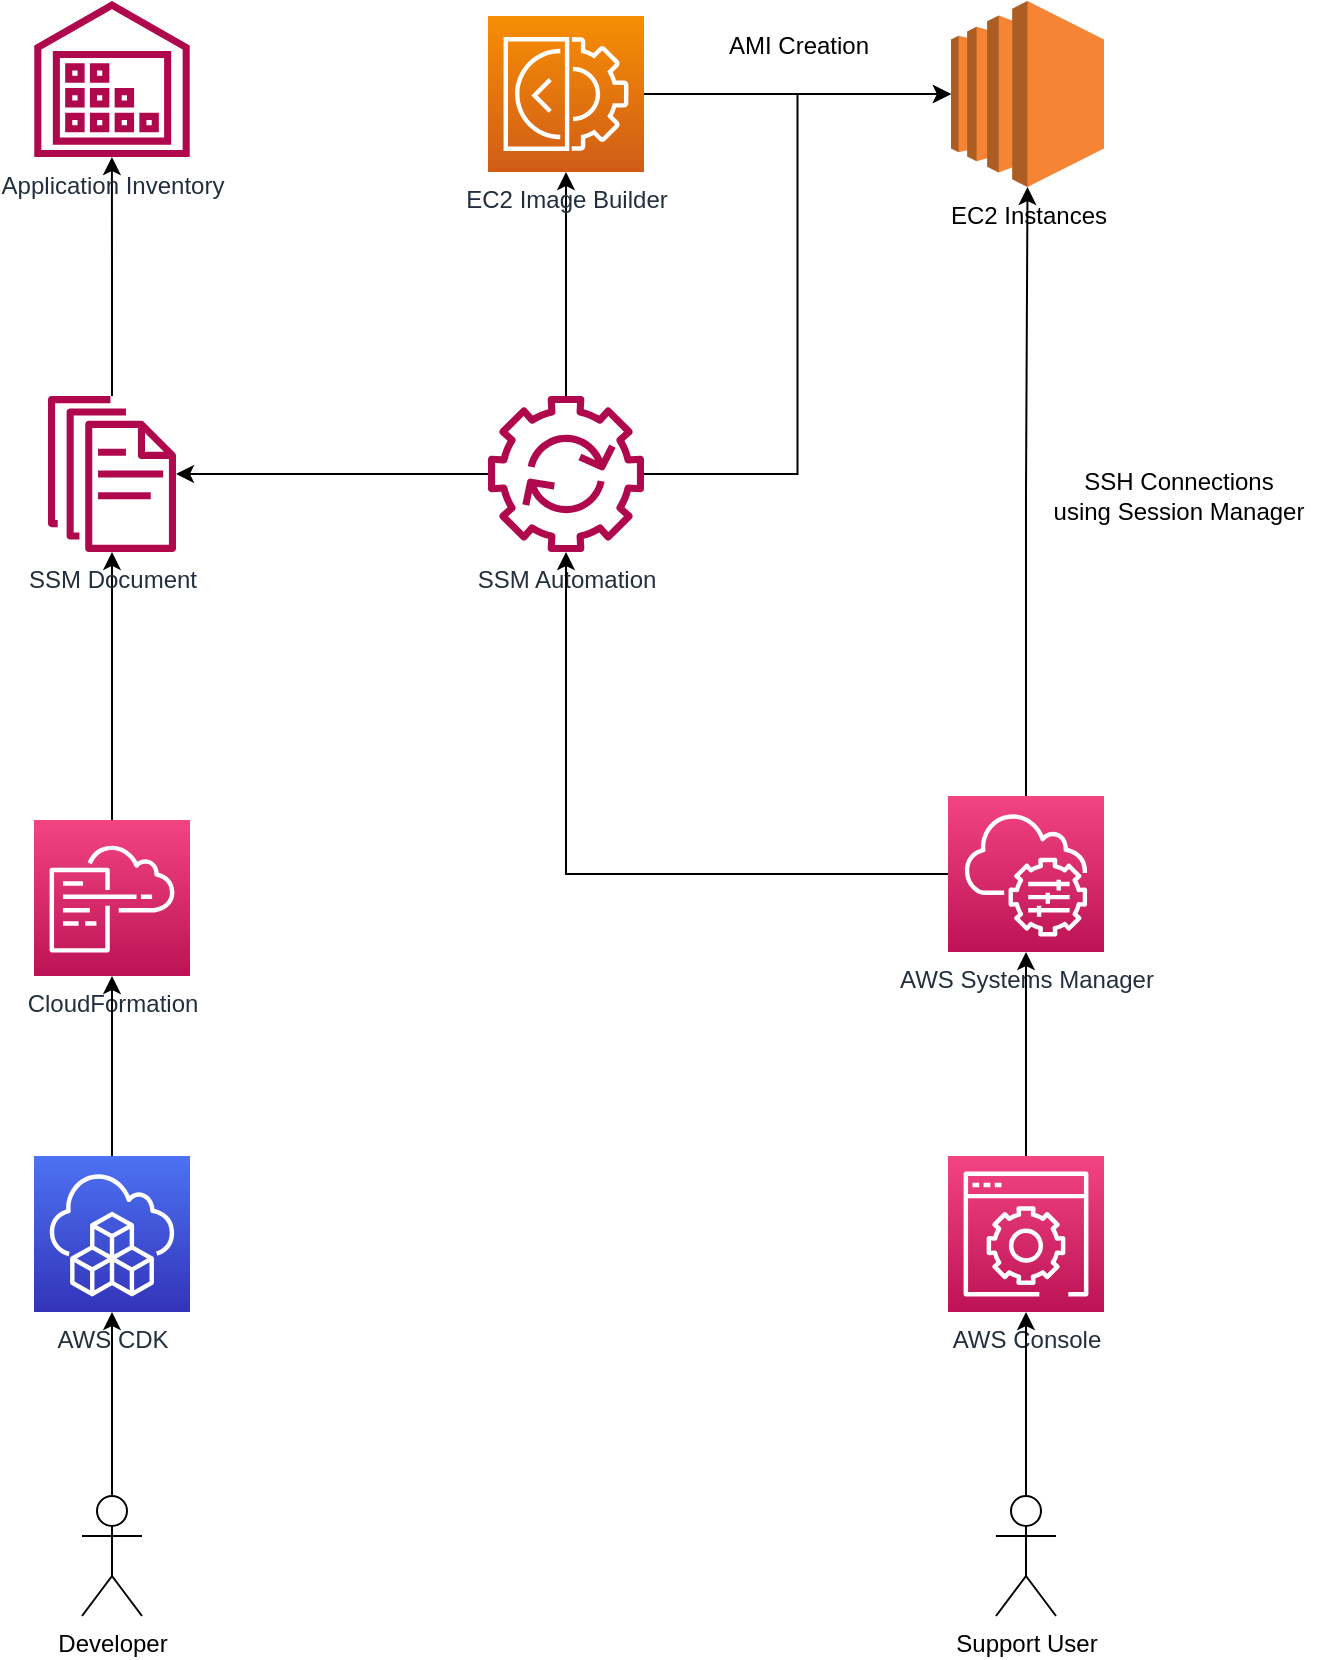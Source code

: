 <mxfile version="21.0.2" type="github">
  <diagram name="Page-1" id="kNBvir49y5RvbMxRYtU8">
    <mxGraphModel dx="794" dy="413" grid="1" gridSize="10" guides="1" tooltips="1" connect="1" arrows="1" fold="1" page="1" pageScale="1" pageWidth="1920" pageHeight="1200" math="0" shadow="0">
      <root>
        <mxCell id="0" />
        <mxCell id="1" parent="0" />
        <mxCell id="5zbs8pa0OJM7zK-rl6oV-23" style="edgeStyle=orthogonalEdgeStyle;rounded=0;orthogonalLoop=1;jettySize=auto;html=1;" edge="1" parent="1" source="5zbs8pa0OJM7zK-rl6oV-1" target="5zbs8pa0OJM7zK-rl6oV-3">
          <mxGeometry relative="1" as="geometry" />
        </mxCell>
        <mxCell id="5zbs8pa0OJM7zK-rl6oV-1" value="CloudFormation" style="sketch=0;points=[[0,0,0],[0.25,0,0],[0.5,0,0],[0.75,0,0],[1,0,0],[0,1,0],[0.25,1,0],[0.5,1,0],[0.75,1,0],[1,1,0],[0,0.25,0],[0,0.5,0],[0,0.75,0],[1,0.25,0],[1,0.5,0],[1,0.75,0]];points=[[0,0,0],[0.25,0,0],[0.5,0,0],[0.75,0,0],[1,0,0],[0,1,0],[0.25,1,0],[0.5,1,0],[0.75,1,0],[1,1,0],[0,0.25,0],[0,0.5,0],[0,0.75,0],[1,0.25,0],[1,0.5,0],[1,0.75,0]];outlineConnect=0;fontColor=#232F3E;gradientColor=#F34482;gradientDirection=north;fillColor=#BC1356;strokeColor=#ffffff;dashed=0;verticalLabelPosition=bottom;verticalAlign=top;align=center;html=1;fontSize=12;fontStyle=0;aspect=fixed;shape=mxgraph.aws4.resourceIcon;resIcon=mxgraph.aws4.cloudformation;" vertex="1" parent="1">
          <mxGeometry x="283" y="522" width="78" height="78" as="geometry" />
        </mxCell>
        <mxCell id="5zbs8pa0OJM7zK-rl6oV-29" style="edgeStyle=orthogonalEdgeStyle;rounded=0;orthogonalLoop=1;jettySize=auto;html=1;" edge="1" parent="1" source="5zbs8pa0OJM7zK-rl6oV-3" target="5zbs8pa0OJM7zK-rl6oV-7">
          <mxGeometry relative="1" as="geometry" />
        </mxCell>
        <mxCell id="5zbs8pa0OJM7zK-rl6oV-3" value="SSM Document" style="sketch=0;outlineConnect=0;fontColor=#232F3E;gradientColor=none;fillColor=#B0084D;strokeColor=none;dashed=0;verticalLabelPosition=bottom;verticalAlign=top;align=center;html=1;fontSize=12;fontStyle=0;aspect=fixed;pointerEvents=1;shape=mxgraph.aws4.documents;" vertex="1" parent="1">
          <mxGeometry x="290" y="310" width="64" height="78" as="geometry" />
        </mxCell>
        <mxCell id="5zbs8pa0OJM7zK-rl6oV-12" style="edgeStyle=orthogonalEdgeStyle;rounded=0;orthogonalLoop=1;jettySize=auto;html=1;" edge="1" parent="1" source="5zbs8pa0OJM7zK-rl6oV-4" target="5zbs8pa0OJM7zK-rl6oV-5">
          <mxGeometry relative="1" as="geometry" />
        </mxCell>
        <mxCell id="5zbs8pa0OJM7zK-rl6oV-15" style="edgeStyle=orthogonalEdgeStyle;rounded=0;orthogonalLoop=1;jettySize=auto;html=1;" edge="1" parent="1" source="5zbs8pa0OJM7zK-rl6oV-4" target="5zbs8pa0OJM7zK-rl6oV-3">
          <mxGeometry relative="1" as="geometry" />
        </mxCell>
        <mxCell id="5zbs8pa0OJM7zK-rl6oV-32" style="edgeStyle=orthogonalEdgeStyle;rounded=0;orthogonalLoop=1;jettySize=auto;html=1;entryX=0;entryY=0.5;entryDx=0;entryDy=0;entryPerimeter=0;" edge="1" parent="1" source="5zbs8pa0OJM7zK-rl6oV-4" target="5zbs8pa0OJM7zK-rl6oV-18">
          <mxGeometry relative="1" as="geometry">
            <mxPoint x="680" y="170" as="targetPoint" />
          </mxGeometry>
        </mxCell>
        <mxCell id="5zbs8pa0OJM7zK-rl6oV-4" value="SSM Automation" style="sketch=0;outlineConnect=0;fontColor=#232F3E;gradientColor=none;fillColor=#B0084D;strokeColor=none;dashed=0;verticalLabelPosition=bottom;verticalAlign=top;align=center;html=1;fontSize=12;fontStyle=0;aspect=fixed;pointerEvents=1;shape=mxgraph.aws4.automation;" vertex="1" parent="1">
          <mxGeometry x="510" y="310" width="78" height="78" as="geometry" />
        </mxCell>
        <mxCell id="5zbs8pa0OJM7zK-rl6oV-36" style="edgeStyle=orthogonalEdgeStyle;rounded=0;orthogonalLoop=1;jettySize=auto;html=1;" edge="1" parent="1" source="5zbs8pa0OJM7zK-rl6oV-5" target="5zbs8pa0OJM7zK-rl6oV-18">
          <mxGeometry relative="1" as="geometry" />
        </mxCell>
        <mxCell id="5zbs8pa0OJM7zK-rl6oV-5" value="EC2 Image Builder" style="sketch=0;points=[[0,0,0],[0.25,0,0],[0.5,0,0],[0.75,0,0],[1,0,0],[0,1,0],[0.25,1,0],[0.5,1,0],[0.75,1,0],[1,1,0],[0,0.25,0],[0,0.5,0],[0,0.75,0],[1,0.25,0],[1,0.5,0],[1,0.75,0]];outlineConnect=0;fontColor=#232F3E;gradientColor=#F78E04;gradientDirection=north;fillColor=#D05C17;strokeColor=#ffffff;dashed=0;verticalLabelPosition=bottom;verticalAlign=top;align=center;html=1;fontSize=12;fontStyle=0;aspect=fixed;shape=mxgraph.aws4.resourceIcon;resIcon=mxgraph.aws4.ec2_image_builder;" vertex="1" parent="1">
          <mxGeometry x="510" y="120" width="78" height="78" as="geometry" />
        </mxCell>
        <mxCell id="5zbs8pa0OJM7zK-rl6oV-7" value="Application Inventory" style="sketch=0;outlineConnect=0;fontColor=#232F3E;gradientColor=none;fillColor=#B0084D;strokeColor=none;dashed=0;verticalLabelPosition=bottom;verticalAlign=top;align=center;html=1;fontSize=12;fontStyle=0;aspect=fixed;pointerEvents=1;shape=mxgraph.aws4.inventory;" vertex="1" parent="1">
          <mxGeometry x="283" y="112.5" width="78" height="78" as="geometry" />
        </mxCell>
        <mxCell id="5zbs8pa0OJM7zK-rl6oV-10" style="edgeStyle=orthogonalEdgeStyle;rounded=0;orthogonalLoop=1;jettySize=auto;html=1;" edge="1" parent="1" source="5zbs8pa0OJM7zK-rl6oV-8" target="5zbs8pa0OJM7zK-rl6oV-4">
          <mxGeometry relative="1" as="geometry" />
        </mxCell>
        <mxCell id="5zbs8pa0OJM7zK-rl6oV-31" style="edgeStyle=orthogonalEdgeStyle;rounded=0;orthogonalLoop=1;jettySize=auto;html=1;entryX=0.5;entryY=1;entryDx=0;entryDy=0;entryPerimeter=0;" edge="1" parent="1" source="5zbs8pa0OJM7zK-rl6oV-8" target="5zbs8pa0OJM7zK-rl6oV-18">
          <mxGeometry relative="1" as="geometry" />
        </mxCell>
        <mxCell id="5zbs8pa0OJM7zK-rl6oV-8" value="AWS Systems Manager" style="sketch=0;points=[[0,0,0],[0.25,0,0],[0.5,0,0],[0.75,0,0],[1,0,0],[0,1,0],[0.25,1,0],[0.5,1,0],[0.75,1,0],[1,1,0],[0,0.25,0],[0,0.5,0],[0,0.75,0],[1,0.25,0],[1,0.5,0],[1,0.75,0]];points=[[0,0,0],[0.25,0,0],[0.5,0,0],[0.75,0,0],[1,0,0],[0,1,0],[0.25,1,0],[0.5,1,0],[0.75,1,0],[1,1,0],[0,0.25,0],[0,0.5,0],[0,0.75,0],[1,0.25,0],[1,0.5,0],[1,0.75,0]];outlineConnect=0;fontColor=#232F3E;gradientColor=#F34482;gradientDirection=north;fillColor=#BC1356;strokeColor=#ffffff;dashed=0;verticalLabelPosition=bottom;verticalAlign=top;align=center;html=1;fontSize=12;fontStyle=0;aspect=fixed;shape=mxgraph.aws4.resourceIcon;resIcon=mxgraph.aws4.systems_manager;" vertex="1" parent="1">
          <mxGeometry x="740" y="510" width="78" height="78" as="geometry" />
        </mxCell>
        <mxCell id="5zbs8pa0OJM7zK-rl6oV-18" value="EC2 Instances" style="outlineConnect=0;dashed=0;verticalLabelPosition=bottom;verticalAlign=top;align=center;html=1;shape=mxgraph.aws3.ec2;fillColor=#F58534;gradientColor=none;" vertex="1" parent="1">
          <mxGeometry x="741.5" y="112.5" width="76.5" height="93" as="geometry" />
        </mxCell>
        <mxCell id="5zbs8pa0OJM7zK-rl6oV-22" style="edgeStyle=orthogonalEdgeStyle;rounded=0;orthogonalLoop=1;jettySize=auto;html=1;" edge="1" parent="1" source="5zbs8pa0OJM7zK-rl6oV-19" target="5zbs8pa0OJM7zK-rl6oV-1">
          <mxGeometry relative="1" as="geometry" />
        </mxCell>
        <mxCell id="5zbs8pa0OJM7zK-rl6oV-19" value="AWS CDK" style="sketch=0;points=[[0,0,0],[0.25,0,0],[0.5,0,0],[0.75,0,0],[1,0,0],[0,1,0],[0.25,1,0],[0.5,1,0],[0.75,1,0],[1,1,0],[0,0.25,0],[0,0.5,0],[0,0.75,0],[1,0.25,0],[1,0.5,0],[1,0.75,0]];outlineConnect=0;fontColor=#232F3E;gradientColor=#4D72F3;gradientDirection=north;fillColor=#3334B9;strokeColor=#ffffff;dashed=0;verticalLabelPosition=bottom;verticalAlign=top;align=center;html=1;fontSize=12;fontStyle=0;aspect=fixed;shape=mxgraph.aws4.resourceIcon;resIcon=mxgraph.aws4.cloud_development_kit;" vertex="1" parent="1">
          <mxGeometry x="283" y="690" width="78" height="78" as="geometry" />
        </mxCell>
        <mxCell id="5zbs8pa0OJM7zK-rl6oV-21" style="edgeStyle=orthogonalEdgeStyle;rounded=0;orthogonalLoop=1;jettySize=auto;html=1;" edge="1" parent="1" source="5zbs8pa0OJM7zK-rl6oV-20" target="5zbs8pa0OJM7zK-rl6oV-19">
          <mxGeometry relative="1" as="geometry" />
        </mxCell>
        <mxCell id="5zbs8pa0OJM7zK-rl6oV-20" value="Developer" style="shape=umlActor;verticalLabelPosition=bottom;verticalAlign=top;html=1;outlineConnect=0;" vertex="1" parent="1">
          <mxGeometry x="307" y="860" width="30" height="60" as="geometry" />
        </mxCell>
        <mxCell id="5zbs8pa0OJM7zK-rl6oV-27" style="edgeStyle=orthogonalEdgeStyle;rounded=0;orthogonalLoop=1;jettySize=auto;html=1;entryX=0.5;entryY=1;entryDx=0;entryDy=0;entryPerimeter=0;" edge="1" parent="1" source="5zbs8pa0OJM7zK-rl6oV-24" target="5zbs8pa0OJM7zK-rl6oV-8">
          <mxGeometry relative="1" as="geometry" />
        </mxCell>
        <mxCell id="5zbs8pa0OJM7zK-rl6oV-24" value="AWS Console" style="sketch=0;points=[[0,0,0],[0.25,0,0],[0.5,0,0],[0.75,0,0],[1,0,0],[0,1,0],[0.25,1,0],[0.5,1,0],[0.75,1,0],[1,1,0],[0,0.25,0],[0,0.5,0],[0,0.75,0],[1,0.25,0],[1,0.5,0],[1,0.75,0]];points=[[0,0,0],[0.25,0,0],[0.5,0,0],[0.75,0,0],[1,0,0],[0,1,0],[0.25,1,0],[0.5,1,0],[0.75,1,0],[1,1,0],[0,0.25,0],[0,0.5,0],[0,0.75,0],[1,0.25,0],[1,0.5,0],[1,0.75,0]];outlineConnect=0;fontColor=#232F3E;gradientColor=#F34482;gradientDirection=north;fillColor=#BC1356;strokeColor=#ffffff;dashed=0;verticalLabelPosition=bottom;verticalAlign=top;align=center;html=1;fontSize=12;fontStyle=0;aspect=fixed;shape=mxgraph.aws4.resourceIcon;resIcon=mxgraph.aws4.management_console;" vertex="1" parent="1">
          <mxGeometry x="740" y="690" width="78" height="78" as="geometry" />
        </mxCell>
        <mxCell id="5zbs8pa0OJM7zK-rl6oV-30" style="edgeStyle=orthogonalEdgeStyle;rounded=0;orthogonalLoop=1;jettySize=auto;html=1;" edge="1" parent="1" source="5zbs8pa0OJM7zK-rl6oV-25" target="5zbs8pa0OJM7zK-rl6oV-24">
          <mxGeometry relative="1" as="geometry" />
        </mxCell>
        <mxCell id="5zbs8pa0OJM7zK-rl6oV-25" value="Support User" style="shape=umlActor;verticalLabelPosition=bottom;verticalAlign=top;html=1;outlineConnect=0;" vertex="1" parent="1">
          <mxGeometry x="764" y="860" width="30" height="60" as="geometry" />
        </mxCell>
        <mxCell id="5zbs8pa0OJM7zK-rl6oV-34" value="SSH Connections &lt;br&gt;using Session Manager" style="text;html=1;align=center;verticalAlign=middle;resizable=0;points=[];autosize=1;strokeColor=none;fillColor=none;" vertex="1" parent="1">
          <mxGeometry x="780" y="340" width="150" height="40" as="geometry" />
        </mxCell>
        <mxCell id="5zbs8pa0OJM7zK-rl6oV-37" value="AMI Creation" style="text;html=1;align=center;verticalAlign=middle;resizable=0;points=[];autosize=1;strokeColor=none;fillColor=none;" vertex="1" parent="1">
          <mxGeometry x="620" y="120" width="90" height="30" as="geometry" />
        </mxCell>
      </root>
    </mxGraphModel>
  </diagram>
</mxfile>
